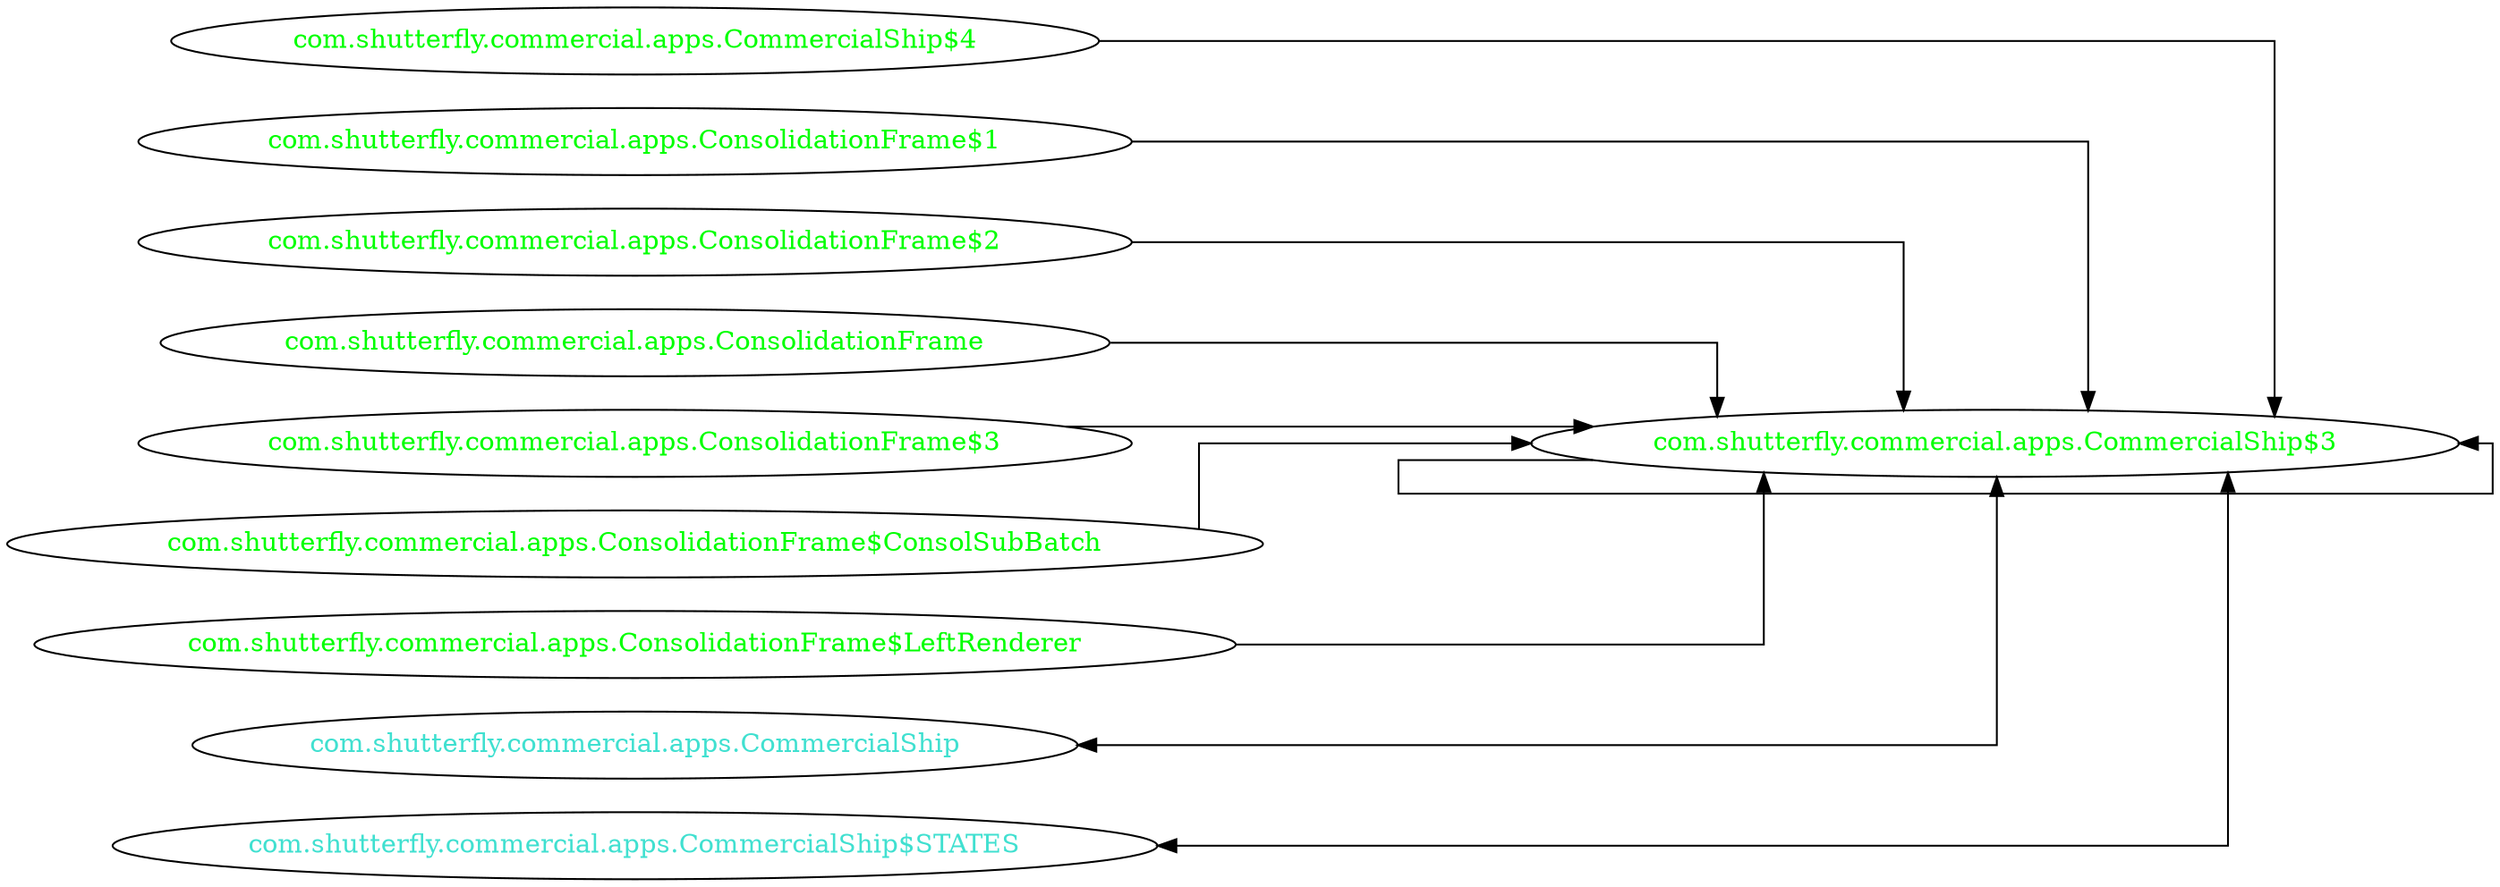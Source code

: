 digraph dependencyGraph {
 concentrate=true;
 ranksep="2.0";
 rankdir="LR"; 
 splines="ortho";
"com.shutterfly.commercial.apps.CommercialShip$3" [fontcolor="red"];
"com.shutterfly.commercial.apps.CommercialShip$3" [ fontcolor="green" ];
"com.shutterfly.commercial.apps.CommercialShip$3"->"com.shutterfly.commercial.apps.CommercialShip$3";
"com.shutterfly.commercial.apps.CommercialShip$4" [ fontcolor="green" ];
"com.shutterfly.commercial.apps.CommercialShip$4"->"com.shutterfly.commercial.apps.CommercialShip$3";
"com.shutterfly.commercial.apps.ConsolidationFrame$1" [ fontcolor="green" ];
"com.shutterfly.commercial.apps.ConsolidationFrame$1"->"com.shutterfly.commercial.apps.CommercialShip$3";
"com.shutterfly.commercial.apps.ConsolidationFrame$2" [ fontcolor="green" ];
"com.shutterfly.commercial.apps.ConsolidationFrame$2"->"com.shutterfly.commercial.apps.CommercialShip$3";
"com.shutterfly.commercial.apps.ConsolidationFrame" [ fontcolor="green" ];
"com.shutterfly.commercial.apps.ConsolidationFrame"->"com.shutterfly.commercial.apps.CommercialShip$3";
"com.shutterfly.commercial.apps.ConsolidationFrame$3" [ fontcolor="green" ];
"com.shutterfly.commercial.apps.ConsolidationFrame$3"->"com.shutterfly.commercial.apps.CommercialShip$3";
"com.shutterfly.commercial.apps.ConsolidationFrame$ConsolSubBatch" [ fontcolor="green" ];
"com.shutterfly.commercial.apps.ConsolidationFrame$ConsolSubBatch"->"com.shutterfly.commercial.apps.CommercialShip$3";
"com.shutterfly.commercial.apps.ConsolidationFrame$LeftRenderer" [ fontcolor="green" ];
"com.shutterfly.commercial.apps.ConsolidationFrame$LeftRenderer"->"com.shutterfly.commercial.apps.CommercialShip$3";
"com.shutterfly.commercial.apps.CommercialShip" [ fontcolor="turquoise" ];
"com.shutterfly.commercial.apps.CommercialShip"->"com.shutterfly.commercial.apps.CommercialShip$3" [dir=both];
"com.shutterfly.commercial.apps.CommercialShip$STATES" [ fontcolor="turquoise" ];
"com.shutterfly.commercial.apps.CommercialShip$STATES"->"com.shutterfly.commercial.apps.CommercialShip$3" [dir=both];
}